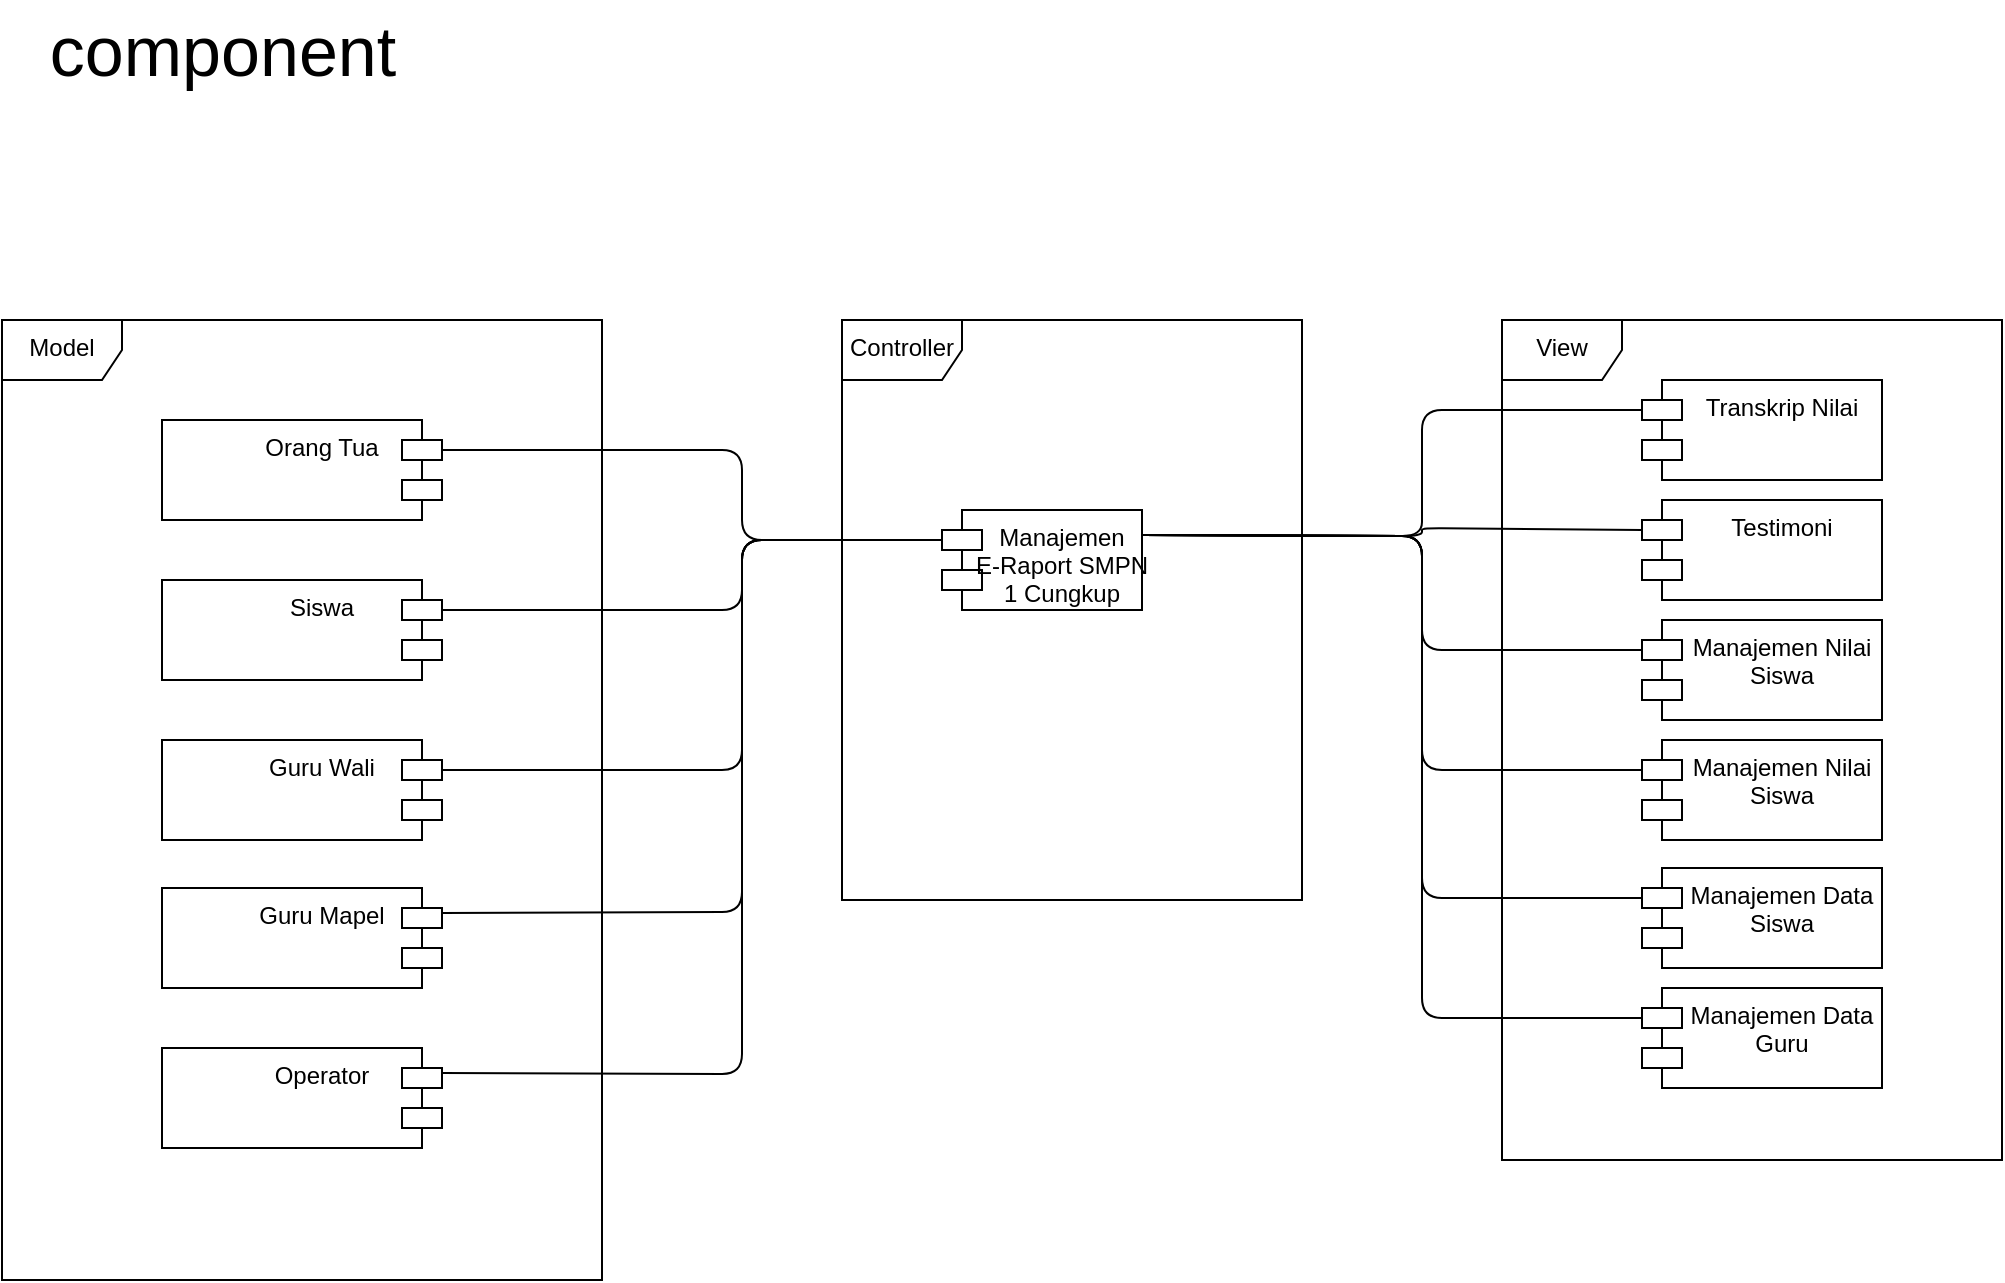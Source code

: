<mxfile>
    <diagram id="Mq_vvSbOs9Gga0j-x86-" name="Page-1">
        <mxGraphModel dx="-863" dy="-360" grid="1" gridSize="10" guides="1" tooltips="1" connect="1" arrows="1" fold="1" page="1" pageScale="1" pageWidth="850" pageHeight="1100" math="0" shadow="0">
            <root>
                <mxCell id="0"/>
                <mxCell id="1" parent="0"/>
                <mxCell id="2" value="View" style="shape=umlFrame;whiteSpace=wrap;html=1;verticalAlign=top;" vertex="1" parent="1">
                    <mxGeometry x="2480" y="1290" width="250" height="420" as="geometry"/>
                </mxCell>
                <mxCell id="3" value="Model" style="shape=umlFrame;whiteSpace=wrap;html=1;verticalAlign=top;" vertex="1" parent="1">
                    <mxGeometry x="1730" y="1290" width="300" height="480" as="geometry"/>
                </mxCell>
                <mxCell id="4" value="Controller" style="shape=umlFrame;whiteSpace=wrap;html=1;verticalAlign=top;" vertex="1" parent="1">
                    <mxGeometry x="2150" y="1290" width="230" height="290" as="geometry"/>
                </mxCell>
                <mxCell id="5" value="Orang Tua" style="shape=module;align=left;spacingLeft=20;align=center;verticalAlign=top;flipV=0;flipH=1;" vertex="1" parent="1">
                    <mxGeometry x="1810" y="1340" width="140" height="50" as="geometry"/>
                </mxCell>
                <mxCell id="6" value="Siswa" style="shape=module;align=left;spacingLeft=20;align=center;verticalAlign=top;flipH=1;" vertex="1" parent="1">
                    <mxGeometry x="1810" y="1420" width="140" height="50" as="geometry"/>
                </mxCell>
                <mxCell id="7" value="Guru Wali" style="shape=module;align=left;spacingLeft=20;align=center;verticalAlign=top;flipH=1;" vertex="1" parent="1">
                    <mxGeometry x="1810" y="1500" width="140" height="50" as="geometry"/>
                </mxCell>
                <mxCell id="8" value="Transkrip Nilai" style="shape=module;align=left;spacingLeft=20;align=center;verticalAlign=top;" vertex="1" parent="1">
                    <mxGeometry x="2550" y="1320" width="120" height="50" as="geometry"/>
                </mxCell>
                <mxCell id="9" value="Testimoni" style="shape=module;align=left;spacingLeft=20;align=center;verticalAlign=top;" vertex="1" parent="1">
                    <mxGeometry x="2550" y="1380" width="120" height="50" as="geometry"/>
                </mxCell>
                <mxCell id="10" value="Manajemen Nilai&#10;Siswa" style="shape=module;align=left;spacingLeft=20;align=center;verticalAlign=top;" vertex="1" parent="1">
                    <mxGeometry x="2550" y="1440" width="120" height="50" as="geometry"/>
                </mxCell>
                <mxCell id="11" value="Manajemen&#10;E-Raport SMPN &#10;1 Cungkup" style="shape=module;align=left;spacingLeft=20;align=center;verticalAlign=top;" vertex="1" parent="1">
                    <mxGeometry x="2200" y="1385" width="100" height="50" as="geometry"/>
                </mxCell>
                <mxCell id="12" value="" style="endArrow=none;html=1;fontSize=35;strokeWidth=1;exitX=0;exitY=0;exitDx=0;exitDy=15;exitPerimeter=0;entryX=0;entryY=0;entryDx=0;entryDy=15;entryPerimeter=0;" edge="1" parent="1" source="5" target="11">
                    <mxGeometry width="50" height="50" relative="1" as="geometry">
                        <mxPoint x="2070" y="1420" as="sourcePoint"/>
                        <mxPoint x="2120" y="1370" as="targetPoint"/>
                        <Array as="points">
                            <mxPoint x="2100" y="1355"/>
                            <mxPoint x="2100" y="1400"/>
                        </Array>
                    </mxGeometry>
                </mxCell>
                <mxCell id="13" value="" style="endArrow=none;html=1;fontSize=35;strokeWidth=1;exitX=0;exitY=0;exitDx=0;exitDy=15;exitPerimeter=0;entryX=0;entryY=0;entryDx=0;entryDy=15;entryPerimeter=0;" edge="1" parent="1" source="6" target="11">
                    <mxGeometry width="50" height="50" relative="1" as="geometry">
                        <mxPoint x="1960" y="1365" as="sourcePoint"/>
                        <mxPoint x="2210" y="1410" as="targetPoint"/>
                        <Array as="points">
                            <mxPoint x="2100" y="1435"/>
                            <mxPoint x="2100" y="1400"/>
                        </Array>
                    </mxGeometry>
                </mxCell>
                <mxCell id="14" value="" style="endArrow=none;html=1;fontSize=35;strokeWidth=1;exitX=0;exitY=0;exitDx=0;exitDy=15;exitPerimeter=0;entryX=0;entryY=0;entryDx=0;entryDy=15;entryPerimeter=0;" edge="1" parent="1" source="7">
                    <mxGeometry width="50" height="50" relative="1" as="geometry">
                        <mxPoint x="1950" y="1435.0" as="sourcePoint"/>
                        <mxPoint x="2200" y="1400" as="targetPoint"/>
                        <Array as="points">
                            <mxPoint x="2100" y="1515"/>
                            <mxPoint x="2100" y="1435"/>
                            <mxPoint x="2100" y="1400"/>
                        </Array>
                    </mxGeometry>
                </mxCell>
                <mxCell id="15" value="Manajemen Nilai&#10;Siswa" style="shape=module;align=left;spacingLeft=20;align=center;verticalAlign=top;" vertex="1" parent="1">
                    <mxGeometry x="2550" y="1500" width="120" height="50" as="geometry"/>
                </mxCell>
                <mxCell id="16" value="component" style="text;html=1;align=center;verticalAlign=middle;resizable=0;points=[];autosize=1;strokeColor=none;fontSize=35;" vertex="1" parent="1">
                    <mxGeometry x="1745" y="1130" width="190" height="50" as="geometry"/>
                </mxCell>
                <mxCell id="18" value="Operator" style="shape=module;align=left;spacingLeft=20;align=center;verticalAlign=top;flipH=1;" vertex="1" parent="1">
                    <mxGeometry x="1810" y="1654" width="140" height="50" as="geometry"/>
                </mxCell>
                <mxCell id="19" value="Guru Mapel" style="shape=module;align=left;spacingLeft=20;align=center;verticalAlign=top;flipV=0;flipH=1;" vertex="1" parent="1">
                    <mxGeometry x="1810" y="1574" width="140" height="50" as="geometry"/>
                </mxCell>
                <mxCell id="21" value="" style="endArrow=none;html=1;fontSize=35;strokeWidth=1;exitX=1;exitY=0.25;exitDx=0;exitDy=0;entryX=0;entryY=0;entryDx=0;entryDy=15;entryPerimeter=0;" edge="1" parent="1" source="19">
                    <mxGeometry width="50" height="50" relative="1" as="geometry">
                        <mxPoint x="1950" y="1435.0" as="sourcePoint"/>
                        <mxPoint x="2200" y="1400" as="targetPoint"/>
                        <Array as="points">
                            <mxPoint x="2100" y="1586"/>
                            <mxPoint x="2100" y="1435"/>
                            <mxPoint x="2100" y="1400"/>
                        </Array>
                    </mxGeometry>
                </mxCell>
                <mxCell id="23" value="" style="endArrow=none;html=1;fontSize=35;strokeWidth=1;exitX=1;exitY=0.25;exitDx=0;exitDy=0;entryX=0;entryY=0;entryDx=0;entryDy=15;entryPerimeter=0;" edge="1" parent="1" source="18">
                    <mxGeometry width="50" height="50" relative="1" as="geometry">
                        <mxPoint x="1950" y="1586.5" as="sourcePoint"/>
                        <mxPoint x="2200" y="1400" as="targetPoint"/>
                        <Array as="points">
                            <mxPoint x="2100" y="1667"/>
                            <mxPoint x="2100" y="1435"/>
                            <mxPoint x="2100" y="1400"/>
                        </Array>
                    </mxGeometry>
                </mxCell>
                <mxCell id="27" value="Manajemen Data &#10;Guru" style="shape=module;align=left;spacingLeft=20;align=center;verticalAlign=top;" vertex="1" parent="1">
                    <mxGeometry x="2550" y="1624" width="120" height="50" as="geometry"/>
                </mxCell>
                <mxCell id="28" value="Manajemen Data&#10;Siswa" style="shape=module;align=left;spacingLeft=20;align=center;verticalAlign=top;" vertex="1" parent="1">
                    <mxGeometry x="2550" y="1564" width="120" height="50" as="geometry"/>
                </mxCell>
                <mxCell id="31" value="" style="endArrow=none;html=1;fontSize=35;strokeWidth=1;exitX=1;exitY=0.25;exitDx=0;exitDy=0;entryX=0;entryY=0;entryDx=0;entryDy=15;entryPerimeter=0;" edge="1" parent="1" source="11" target="8">
                    <mxGeometry width="50" height="50" relative="1" as="geometry">
                        <mxPoint x="1950" y="1586.5" as="sourcePoint"/>
                        <mxPoint x="2200" y="1400" as="targetPoint"/>
                        <Array as="points">
                            <mxPoint x="2440" y="1398"/>
                            <mxPoint x="2440" y="1384"/>
                            <mxPoint x="2440" y="1335"/>
                        </Array>
                    </mxGeometry>
                </mxCell>
                <mxCell id="32" value="" style="endArrow=none;html=1;fontSize=35;strokeWidth=1;exitX=1;exitY=0.25;exitDx=0;exitDy=0;entryX=0;entryY=0;entryDx=0;entryDy=15;entryPerimeter=0;" edge="1" parent="1" source="11" target="9">
                    <mxGeometry width="50" height="50" relative="1" as="geometry">
                        <mxPoint x="1950" y="1586.5" as="sourcePoint"/>
                        <mxPoint x="2200" y="1400" as="targetPoint"/>
                        <Array as="points">
                            <mxPoint x="2440" y="1398"/>
                            <mxPoint x="2440" y="1394"/>
                        </Array>
                    </mxGeometry>
                </mxCell>
                <mxCell id="33" value="" style="endArrow=none;html=1;fontSize=35;strokeWidth=1;exitX=1;exitY=0.25;exitDx=0;exitDy=0;entryX=0;entryY=0;entryDx=0;entryDy=15;entryPerimeter=0;" edge="1" parent="1" source="11" target="10">
                    <mxGeometry width="50" height="50" relative="1" as="geometry">
                        <mxPoint x="1950" y="1586.5" as="sourcePoint"/>
                        <mxPoint x="2200" y="1400" as="targetPoint"/>
                        <Array as="points">
                            <mxPoint x="2440" y="1398"/>
                            <mxPoint x="2440" y="1455"/>
                        </Array>
                    </mxGeometry>
                </mxCell>
                <mxCell id="34" value="" style="endArrow=none;html=1;fontSize=35;strokeWidth=1;exitX=1;exitY=0.25;exitDx=0;exitDy=0;entryX=0;entryY=0;entryDx=0;entryDy=15;entryPerimeter=0;" edge="1" parent="1" source="11" target="15">
                    <mxGeometry width="50" height="50" relative="1" as="geometry">
                        <mxPoint x="1950" y="1586.5" as="sourcePoint"/>
                        <mxPoint x="2200" y="1400" as="targetPoint"/>
                        <Array as="points">
                            <mxPoint x="2440" y="1398"/>
                            <mxPoint x="2440" y="1515"/>
                        </Array>
                    </mxGeometry>
                </mxCell>
                <mxCell id="35" value="" style="endArrow=none;html=1;fontSize=35;strokeWidth=1;exitX=1;exitY=0.25;exitDx=0;exitDy=0;entryX=0;entryY=0;entryDx=0;entryDy=15;entryPerimeter=0;" edge="1" parent="1" source="11" target="28">
                    <mxGeometry width="50" height="50" relative="1" as="geometry">
                        <mxPoint x="1950" y="1586.5" as="sourcePoint"/>
                        <mxPoint x="2200" y="1400" as="targetPoint"/>
                        <Array as="points">
                            <mxPoint x="2440" y="1398"/>
                            <mxPoint x="2440" y="1579"/>
                        </Array>
                    </mxGeometry>
                </mxCell>
                <mxCell id="36" value="" style="endArrow=none;html=1;fontSize=35;strokeWidth=1;exitX=1;exitY=0.25;exitDx=0;exitDy=0;entryX=0;entryY=0;entryDx=0;entryDy=15;entryPerimeter=0;" edge="1" parent="1" source="11" target="27">
                    <mxGeometry width="50" height="50" relative="1" as="geometry">
                        <mxPoint x="1950" y="1586.5" as="sourcePoint"/>
                        <mxPoint x="2200" y="1400" as="targetPoint"/>
                        <Array as="points">
                            <mxPoint x="2440" y="1398"/>
                            <mxPoint x="2440" y="1639"/>
                        </Array>
                    </mxGeometry>
                </mxCell>
            </root>
        </mxGraphModel>
    </diagram>
</mxfile>